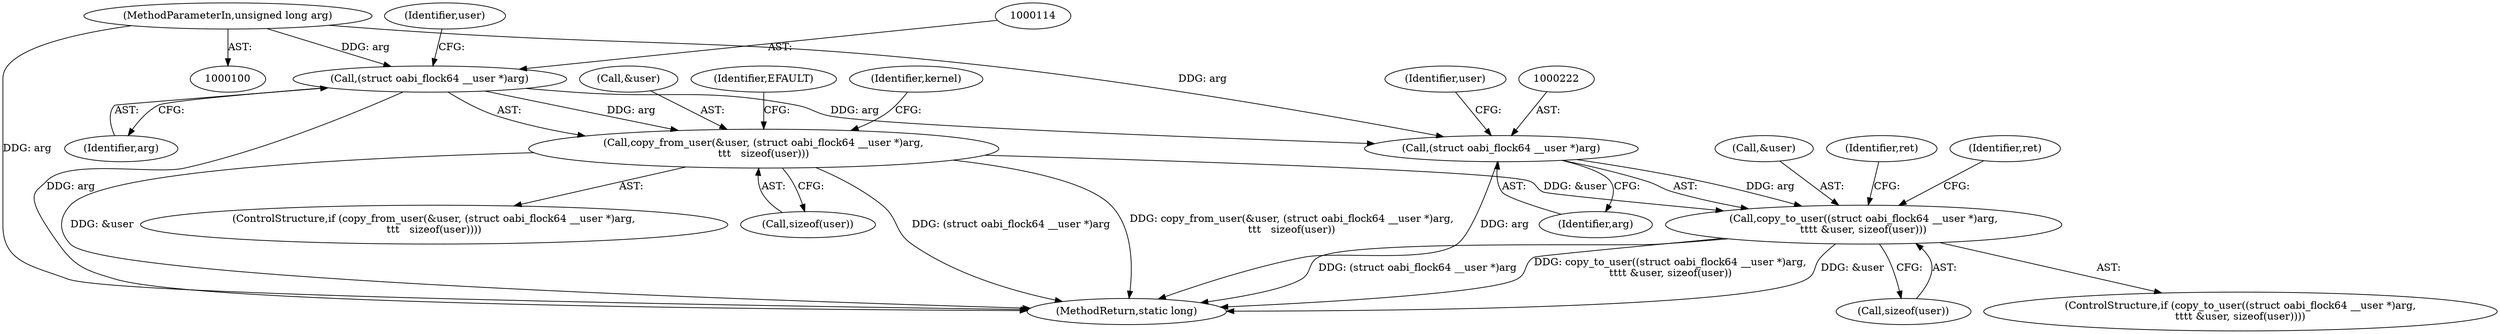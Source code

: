 digraph "0_linux_76cc404bfdc0d419c720de4daaf2584542734f42@API" {
"1000220" [label="(Call,copy_to_user((struct oabi_flock64 __user *)arg,\n\t\t\t\t &user, sizeof(user)))"];
"1000221" [label="(Call,(struct oabi_flock64 __user *)arg)"];
"1000113" [label="(Call,(struct oabi_flock64 __user *)arg)"];
"1000103" [label="(MethodParameterIn,unsigned long arg)"];
"1000110" [label="(Call,copy_from_user(&user, (struct oabi_flock64 __user *)arg,\n\t\t\t   sizeof(user)))"];
"1000116" [label="(Call,sizeof(user))"];
"1000226" [label="(Call,sizeof(user))"];
"1000109" [label="(ControlStructure,if (copy_from_user(&user, (struct oabi_flock64 __user *)arg,\n\t\t\t   sizeof(user))))"];
"1000111" [label="(Call,&user)"];
"1000117" [label="(Identifier,user)"];
"1000220" [label="(Call,copy_to_user((struct oabi_flock64 __user *)arg,\n\t\t\t\t &user, sizeof(user)))"];
"1000219" [label="(ControlStructure,if (copy_to_user((struct oabi_flock64 __user *)arg,\n\t\t\t\t &user, sizeof(user))))"];
"1000223" [label="(Identifier,arg)"];
"1000221" [label="(Call,(struct oabi_flock64 __user *)arg)"];
"1000120" [label="(Identifier,EFAULT)"];
"1000110" [label="(Call,copy_from_user(&user, (struct oabi_flock64 __user *)arg,\n\t\t\t   sizeof(user)))"];
"1000115" [label="(Identifier,arg)"];
"1000225" [label="(Identifier,user)"];
"1000113" [label="(Call,(struct oabi_flock64 __user *)arg)"];
"1000123" [label="(Identifier,kernel)"];
"1000224" [label="(Call,&user)"];
"1000233" [label="(Identifier,ret)"];
"1000234" [label="(MethodReturn,static long)"];
"1000103" [label="(MethodParameterIn,unsigned long arg)"];
"1000229" [label="(Identifier,ret)"];
"1000220" -> "1000219"  [label="AST: "];
"1000220" -> "1000226"  [label="CFG: "];
"1000221" -> "1000220"  [label="AST: "];
"1000224" -> "1000220"  [label="AST: "];
"1000226" -> "1000220"  [label="AST: "];
"1000229" -> "1000220"  [label="CFG: "];
"1000233" -> "1000220"  [label="CFG: "];
"1000220" -> "1000234"  [label="DDG: (struct oabi_flock64 __user *)arg"];
"1000220" -> "1000234"  [label="DDG: copy_to_user((struct oabi_flock64 __user *)arg,\n\t\t\t\t &user, sizeof(user))"];
"1000220" -> "1000234"  [label="DDG: &user"];
"1000221" -> "1000220"  [label="DDG: arg"];
"1000110" -> "1000220"  [label="DDG: &user"];
"1000221" -> "1000223"  [label="CFG: "];
"1000222" -> "1000221"  [label="AST: "];
"1000223" -> "1000221"  [label="AST: "];
"1000225" -> "1000221"  [label="CFG: "];
"1000221" -> "1000234"  [label="DDG: arg"];
"1000113" -> "1000221"  [label="DDG: arg"];
"1000103" -> "1000221"  [label="DDG: arg"];
"1000113" -> "1000110"  [label="AST: "];
"1000113" -> "1000115"  [label="CFG: "];
"1000114" -> "1000113"  [label="AST: "];
"1000115" -> "1000113"  [label="AST: "];
"1000117" -> "1000113"  [label="CFG: "];
"1000113" -> "1000234"  [label="DDG: arg"];
"1000113" -> "1000110"  [label="DDG: arg"];
"1000103" -> "1000113"  [label="DDG: arg"];
"1000103" -> "1000100"  [label="AST: "];
"1000103" -> "1000234"  [label="DDG: arg"];
"1000110" -> "1000109"  [label="AST: "];
"1000110" -> "1000116"  [label="CFG: "];
"1000111" -> "1000110"  [label="AST: "];
"1000116" -> "1000110"  [label="AST: "];
"1000120" -> "1000110"  [label="CFG: "];
"1000123" -> "1000110"  [label="CFG: "];
"1000110" -> "1000234"  [label="DDG: (struct oabi_flock64 __user *)arg"];
"1000110" -> "1000234"  [label="DDG: copy_from_user(&user, (struct oabi_flock64 __user *)arg,\n\t\t\t   sizeof(user))"];
"1000110" -> "1000234"  [label="DDG: &user"];
}
